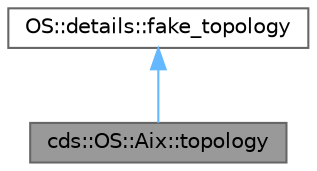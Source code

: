 digraph "cds::OS::Aix::topology"
{
 // LATEX_PDF_SIZE
  bgcolor="transparent";
  edge [fontname=Helvetica,fontsize=10,labelfontname=Helvetica,labelfontsize=10];
  node [fontname=Helvetica,fontsize=10,shape=box,height=0.2,width=0.4];
  Node1 [id="Node000001",label="cds::OS::Aix::topology",height=0.2,width=0.4,color="gray40", fillcolor="grey60", style="filled", fontcolor="black",tooltip="System topology"];
  Node2 -> Node1 [id="edge1_Node000001_Node000002",dir="back",color="steelblue1",style="solid",tooltip=" "];
  Node2 [id="Node000002",label="OS::details::fake_topology",height=0.2,width=0.4,color="gray40", fillcolor="white", style="filled",tooltip=" "];
}

